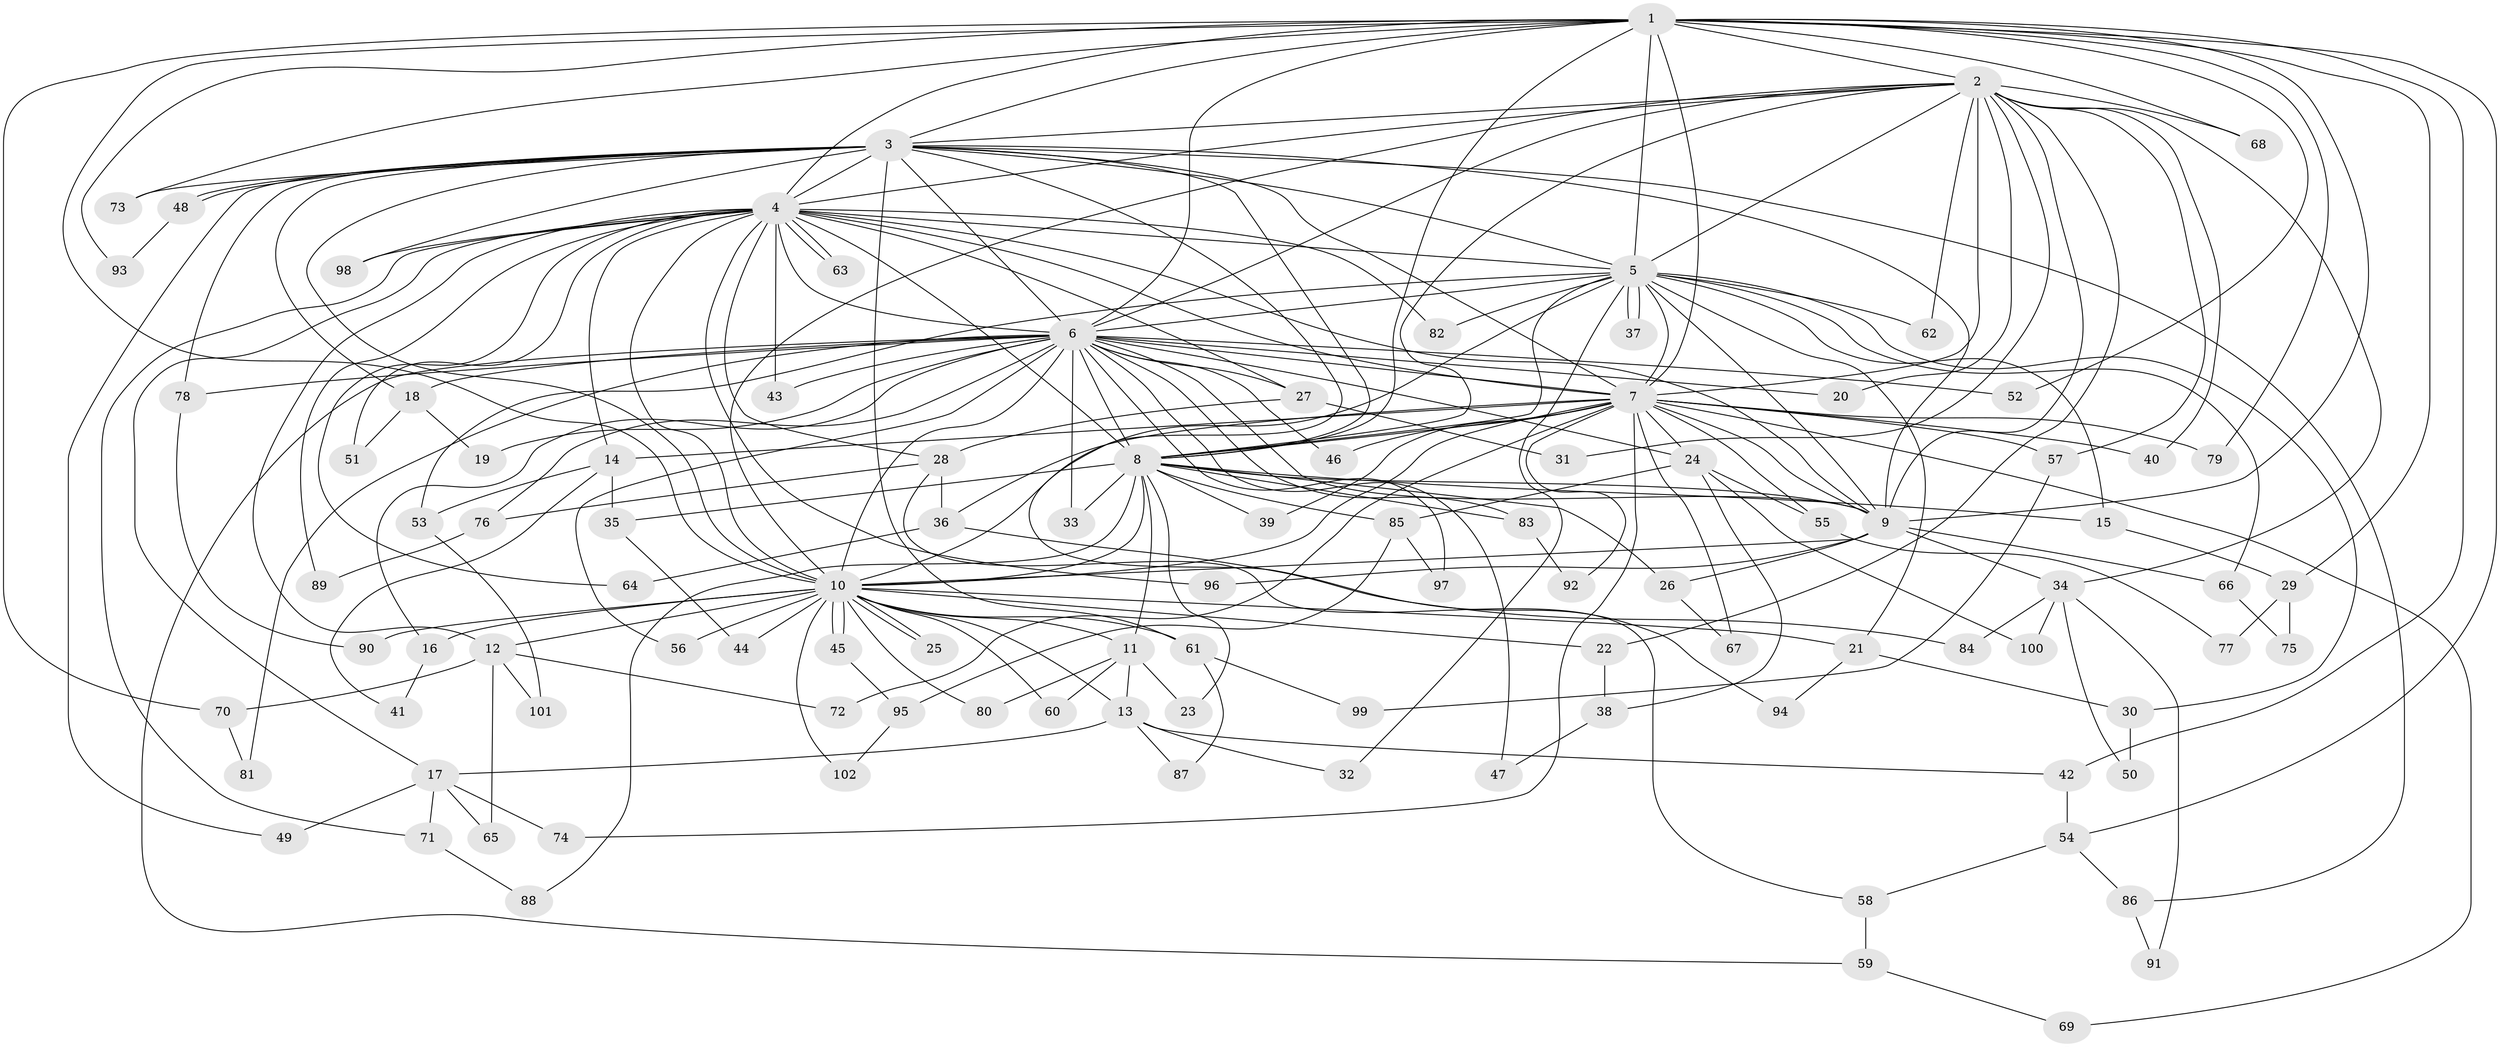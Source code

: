 // Generated by graph-tools (version 1.1) at 2025/14/03/09/25 04:14:03]
// undirected, 102 vertices, 229 edges
graph export_dot {
graph [start="1"]
  node [color=gray90,style=filled];
  1;
  2;
  3;
  4;
  5;
  6;
  7;
  8;
  9;
  10;
  11;
  12;
  13;
  14;
  15;
  16;
  17;
  18;
  19;
  20;
  21;
  22;
  23;
  24;
  25;
  26;
  27;
  28;
  29;
  30;
  31;
  32;
  33;
  34;
  35;
  36;
  37;
  38;
  39;
  40;
  41;
  42;
  43;
  44;
  45;
  46;
  47;
  48;
  49;
  50;
  51;
  52;
  53;
  54;
  55;
  56;
  57;
  58;
  59;
  60;
  61;
  62;
  63;
  64;
  65;
  66;
  67;
  68;
  69;
  70;
  71;
  72;
  73;
  74;
  75;
  76;
  77;
  78;
  79;
  80;
  81;
  82;
  83;
  84;
  85;
  86;
  87;
  88;
  89;
  90;
  91;
  92;
  93;
  94;
  95;
  96;
  97;
  98;
  99;
  100;
  101;
  102;
  1 -- 2;
  1 -- 3;
  1 -- 4;
  1 -- 5;
  1 -- 6;
  1 -- 7;
  1 -- 8;
  1 -- 9;
  1 -- 10;
  1 -- 29;
  1 -- 42;
  1 -- 52;
  1 -- 54;
  1 -- 68;
  1 -- 70;
  1 -- 73;
  1 -- 79;
  1 -- 93;
  2 -- 3;
  2 -- 4;
  2 -- 5;
  2 -- 6;
  2 -- 7;
  2 -- 8;
  2 -- 9;
  2 -- 10;
  2 -- 20;
  2 -- 22;
  2 -- 31;
  2 -- 34;
  2 -- 40;
  2 -- 57;
  2 -- 62;
  2 -- 68;
  3 -- 4;
  3 -- 5;
  3 -- 6;
  3 -- 7;
  3 -- 8;
  3 -- 9;
  3 -- 10;
  3 -- 18;
  3 -- 48;
  3 -- 48;
  3 -- 49;
  3 -- 61;
  3 -- 73;
  3 -- 78;
  3 -- 86;
  3 -- 94;
  3 -- 98;
  4 -- 5;
  4 -- 6;
  4 -- 7;
  4 -- 8;
  4 -- 9;
  4 -- 10;
  4 -- 12;
  4 -- 14;
  4 -- 17;
  4 -- 27;
  4 -- 28;
  4 -- 43;
  4 -- 51;
  4 -- 63;
  4 -- 63;
  4 -- 64;
  4 -- 71;
  4 -- 82;
  4 -- 89;
  4 -- 96;
  4 -- 98;
  5 -- 6;
  5 -- 7;
  5 -- 8;
  5 -- 9;
  5 -- 10;
  5 -- 15;
  5 -- 21;
  5 -- 30;
  5 -- 32;
  5 -- 37;
  5 -- 37;
  5 -- 53;
  5 -- 62;
  5 -- 66;
  5 -- 82;
  6 -- 7;
  6 -- 8;
  6 -- 9;
  6 -- 10;
  6 -- 16;
  6 -- 18;
  6 -- 19;
  6 -- 20;
  6 -- 24;
  6 -- 27;
  6 -- 33;
  6 -- 43;
  6 -- 46;
  6 -- 47;
  6 -- 52;
  6 -- 56;
  6 -- 59;
  6 -- 76;
  6 -- 78;
  6 -- 81;
  6 -- 83;
  6 -- 97;
  7 -- 8;
  7 -- 9;
  7 -- 10;
  7 -- 14;
  7 -- 24;
  7 -- 36;
  7 -- 39;
  7 -- 40;
  7 -- 46;
  7 -- 55;
  7 -- 57;
  7 -- 67;
  7 -- 69;
  7 -- 72;
  7 -- 74;
  7 -- 79;
  7 -- 92;
  8 -- 9;
  8 -- 10;
  8 -- 11;
  8 -- 15;
  8 -- 23;
  8 -- 26;
  8 -- 33;
  8 -- 35;
  8 -- 39;
  8 -- 83;
  8 -- 85;
  8 -- 88;
  9 -- 10;
  9 -- 26;
  9 -- 34;
  9 -- 66;
  9 -- 96;
  10 -- 11;
  10 -- 12;
  10 -- 13;
  10 -- 16;
  10 -- 21;
  10 -- 22;
  10 -- 25;
  10 -- 25;
  10 -- 44;
  10 -- 45;
  10 -- 45;
  10 -- 56;
  10 -- 60;
  10 -- 61;
  10 -- 80;
  10 -- 90;
  10 -- 102;
  11 -- 13;
  11 -- 23;
  11 -- 60;
  11 -- 80;
  12 -- 65;
  12 -- 70;
  12 -- 72;
  12 -- 101;
  13 -- 17;
  13 -- 32;
  13 -- 42;
  13 -- 87;
  14 -- 35;
  14 -- 41;
  14 -- 53;
  15 -- 29;
  16 -- 41;
  17 -- 49;
  17 -- 65;
  17 -- 71;
  17 -- 74;
  18 -- 19;
  18 -- 51;
  21 -- 30;
  21 -- 94;
  22 -- 38;
  24 -- 38;
  24 -- 55;
  24 -- 85;
  24 -- 100;
  26 -- 67;
  27 -- 28;
  27 -- 31;
  28 -- 36;
  28 -- 58;
  28 -- 76;
  29 -- 75;
  29 -- 77;
  30 -- 50;
  34 -- 50;
  34 -- 84;
  34 -- 91;
  34 -- 100;
  35 -- 44;
  36 -- 64;
  36 -- 84;
  38 -- 47;
  42 -- 54;
  45 -- 95;
  48 -- 93;
  53 -- 101;
  54 -- 58;
  54 -- 86;
  55 -- 77;
  57 -- 99;
  58 -- 59;
  59 -- 69;
  61 -- 87;
  61 -- 99;
  66 -- 75;
  70 -- 81;
  71 -- 88;
  76 -- 89;
  78 -- 90;
  83 -- 92;
  85 -- 95;
  85 -- 97;
  86 -- 91;
  95 -- 102;
}
